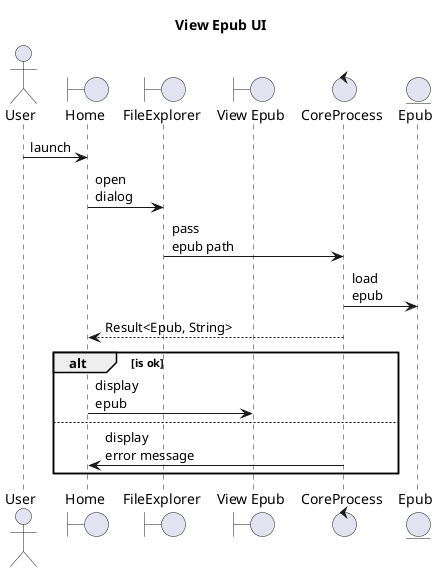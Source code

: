 @startuml
'https://plantuml.com/sequence-diagram

title View Epub UI

actor User
boundary Home
boundary FileExplorer
boundary "View Epub"
control CoreProcess
entity Epub

User -> Home: launch

Home -> FileExplorer: open\ndialog

FileExplorer -> CoreProcess: pass\nepub path

CoreProcess -> Epub: load\nepub

CoreProcess --> Home: Result<Epub, String>

alt is ok
    Home -> "View Epub": display\nepub
else
    CoreProcess -> Home: display\nerror message
end

@enduml